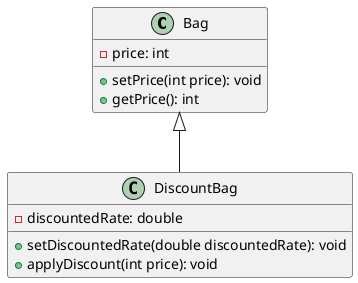 @startuml
class Bag {
  -price: int
  +setPrice(int price): void
  +getPrice(): int
}

class DiscountBag {
  -discountedRate: double
  +setDiscountedRate(double discountedRate): void
  +applyDiscount(int price): void
}

Bag <|-- DiscountBag
@enduml